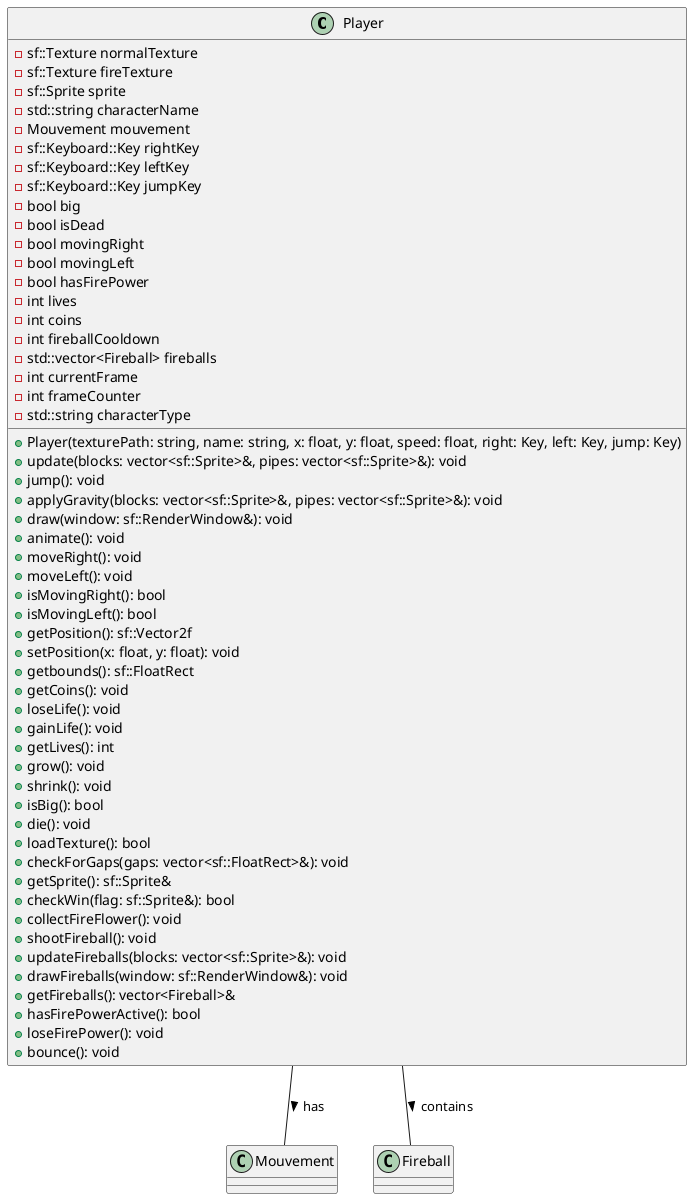 @startuml Player Class Diagram

class Player {
  - sf::Texture normalTexture
  - sf::Texture fireTexture
  - sf::Sprite sprite
  - std::string characterName
  - Mouvement mouvement
  - sf::Keyboard::Key rightKey
  - sf::Keyboard::Key leftKey
  - sf::Keyboard::Key jumpKey
  - bool big
  - bool isDead
  - bool movingRight
  - bool movingLeft
  - bool hasFirePower
  - int lives
  - int coins
  - int fireballCooldown
  - std::vector<Fireball> fireballs
  - int currentFrame
  - int frameCounter
  - std::string characterType
  
  + Player(texturePath: string, name: string, x: float, y: float, speed: float, right: Key, left: Key, jump: Key)
  + update(blocks: vector<sf::Sprite>&, pipes: vector<sf::Sprite>&): void
  + jump(): void
  + applyGravity(blocks: vector<sf::Sprite>&, pipes: vector<sf::Sprite>&): void
  + draw(window: sf::RenderWindow&): void
  + animate(): void
  + moveRight(): void
  + moveLeft(): void
  + isMovingRight(): bool
  + isMovingLeft(): bool
  + getPosition(): sf::Vector2f
  + setPosition(x: float, y: float): void
  + getbounds(): sf::FloatRect
  + getCoins(): void
  + loseLife(): void
  + gainLife(): void
  + getLives(): int
  + grow(): void
  + shrink(): void
  + isBig(): bool
  + die(): void
  + loadTexture(): bool
  + checkForGaps(gaps: vector<sf::FloatRect>&): void
  + getSprite(): sf::Sprite&
  + checkWin(flag: sf::Sprite&): bool
  + collectFireFlower(): void
  + shootFireball(): void
  + updateFireballs(blocks: vector<sf::Sprite>&): void
  + drawFireballs(window: sf::RenderWindow&): void
  + getFireballs(): vector<Fireball>&
  + hasFirePowerActive(): bool
  + loseFirePower(): void
  + bounce(): void
}

class Mouvement {
}

class Fireball {
}

Player -- Mouvement : has >
Player -- Fireball : contains >

@enduml
